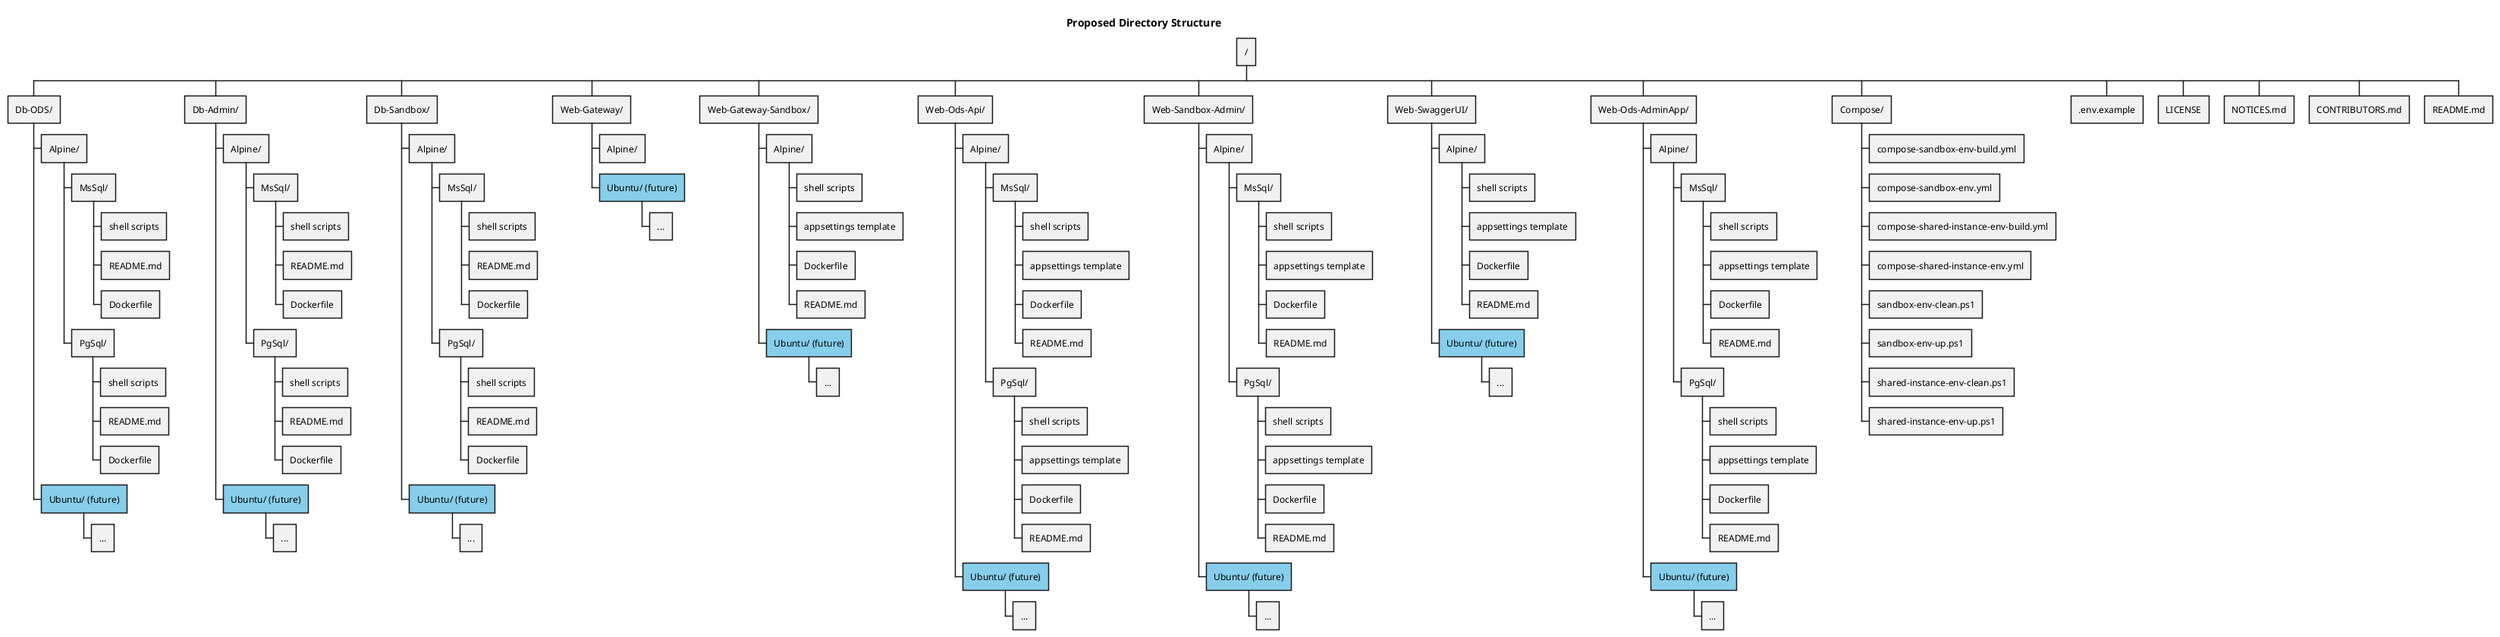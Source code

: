 @startwbs
Title: Proposed Directory Structure

* /


** Db-ODS/
*** Alpine/
**** MsSql/
***** shell scripts
***** README.md
***** Dockerfile
**** PgSql/
***** shell scripts
***** README.md
***** Dockerfile
***[#SkyBlue] Ubuntu/ (future)
**** ...

** Db-Admin/
*** Alpine/
**** MsSql/
***** shell scripts
***** README.md
***** Dockerfile
**** PgSql/
***** shell scripts
***** README.md
***** Dockerfile
***[#SkyBlue] Ubuntu/ (future)
**** ...

** Db-Sandbox/
*** Alpine/
**** MsSql/
***** shell scripts
***** README.md
***** Dockerfile
**** PgSql/
***** shell scripts
***** README.md
***** Dockerfile
***[#SkyBlue] Ubuntu/ (future)
**** ...

** Web-Gateway/
*** Alpine/
***[#SkyBlue] Ubuntu/ (future)
**** ...

** Web-Gateway-Sandbox/
*** Alpine/
**** shell scripts
**** appsettings template
**** Dockerfile
**** README.md
***[#SkyBlue] Ubuntu/ (future)
**** ...

** Web-Ods-Api/
*** Alpine/
**** MsSql/
***** shell scripts
***** appsettings template
***** Dockerfile
***** README.md
**** PgSql/
***** shell scripts
***** appsettings template
***** Dockerfile
***** README.md

***[#SkyBlue] Ubuntu/ (future)
**** ...


** Web-Sandbox-Admin/
*** Alpine/
**** MsSql/
***** shell scripts
***** appsettings template
***** Dockerfile
***** README.md
**** PgSql/
***** shell scripts
***** appsettings template
***** Dockerfile
***** README.md
***[#SkyBlue] Ubuntu/ (future)
**** ...


** Web-SwaggerUI/
*** Alpine/
**** shell scripts
**** appsettings template
**** Dockerfile
**** README.md

***[#SkyBlue] Ubuntu/ (future)
**** ...

** Web-Ods-AdminApp/
*** Alpine/
**** MsSql/
***** shell scripts
***** appsettings template
***** Dockerfile
***** README.md
**** PgSql/
***** shell scripts
***** appsettings template
***** Dockerfile
***** README.md

***[#SkyBlue] Ubuntu/ (future)
**** ...


** Compose/
*** compose-sandbox-env-build.yml
*** compose-sandbox-env.yml
*** compose-shared-instance-env-build.yml
*** compose-shared-instance-env.yml
*** sandbox-env-clean.ps1
*** sandbox-env-up.ps1
*** shared-instance-env-clean.ps1
*** shared-instance-env-up.ps1

** .env.example
** LICENSE
** NOTICES.md
** CONTRIBUTORS.md
** README.md
@endwbs